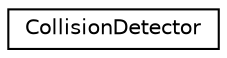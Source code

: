 digraph "Graphical Class Hierarchy"
{
  edge [fontname="Helvetica",fontsize="10",labelfontname="Helvetica",labelfontsize="10"];
  node [fontname="Helvetica",fontsize="10",shape=record];
  rankdir="LR";
  Node0 [label="CollisionDetector",height=0.2,width=0.4,color="black", fillcolor="white", style="filled",URL="$class_collision_detector.html"];
}
